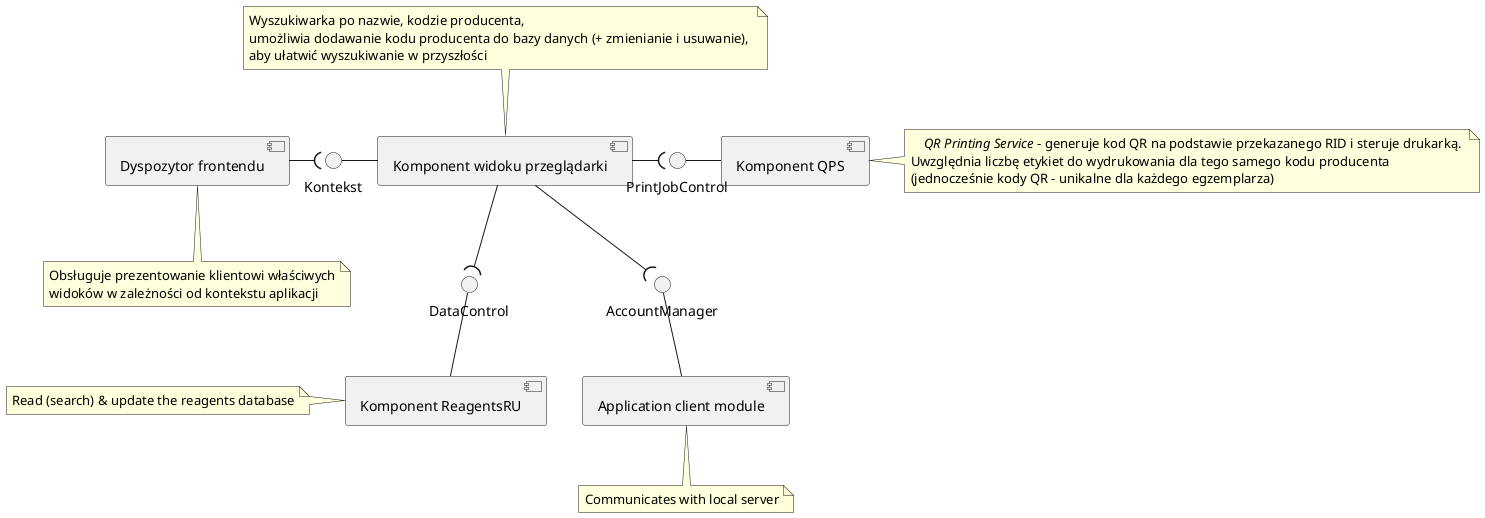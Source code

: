 @startuml

[Dyspozytor frontendu] as CRouter

[Komponent widoku przeglądarki] as VCBrowser

[Komponent QPS] as CPrintingService

[Komponent ReagentsRU] as CReagentsRU

[Application client module] as CAppClient

note top of VCBrowser
    Wyszukiwarka po nazwie, kodzie producenta,
    umożliwia dodawanie kodu producenta do bazy danych (+ zmienianie i usuwanie), 
    aby ułatwić wyszukiwanie w przyszłości
end note

note bottom of CRouter
    Obsługuje prezentowanie klientowi właściwych
    widoków w zależności od kontekstu aplikacji
end note

note right of CPrintingService
    //QR Printing Service// - generuje kod QR na podstawie przekazanego RID i steruje drukarką. 
Uwzględnia liczbę etykiet do wydrukowania dla tego samego kodu producenta 
(jednocześnie kody QR - unikalne dla każdego egzemplarza)
end note

note left of CReagentsRU
    Read (search) & update the reagents database
end note

note bottom of CAppClient
Communicates with local server
end note
    

CRouter -right-( Kontekst
VCBrowser -left- Kontekst 
VCBrowser -right-( PrintJobControl
CPrintingService -left- PrintJobControl

VCBrowser -down-( DataControl
CReagentsRU -up- DataControl

VCBrowser -down-( AccountManager
CAppClient -up- AccountManager

@enduml